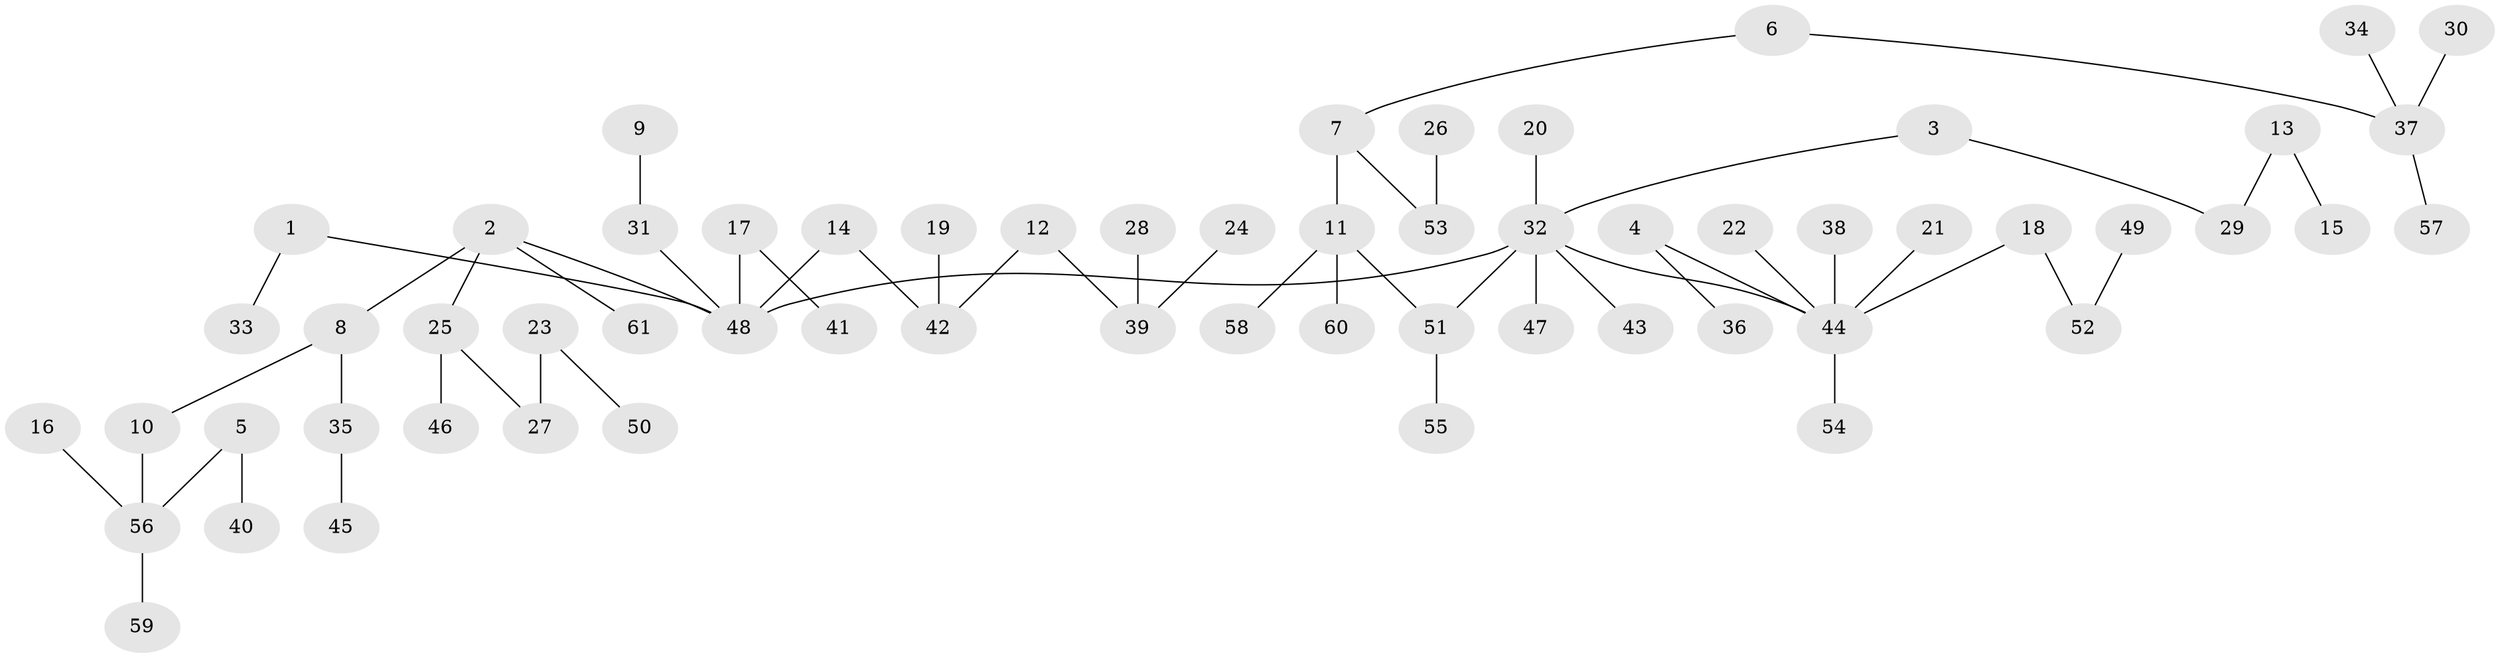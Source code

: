 // original degree distribution, {5: 0.049586776859504134, 8: 0.024793388429752067, 3: 0.11570247933884298, 2: 0.23140495867768596, 4: 0.049586776859504134, 1: 0.5289256198347108}
// Generated by graph-tools (version 1.1) at 2025/37/03/04/25 23:37:23]
// undirected, 61 vertices, 60 edges
graph export_dot {
  node [color=gray90,style=filled];
  1;
  2;
  3;
  4;
  5;
  6;
  7;
  8;
  9;
  10;
  11;
  12;
  13;
  14;
  15;
  16;
  17;
  18;
  19;
  20;
  21;
  22;
  23;
  24;
  25;
  26;
  27;
  28;
  29;
  30;
  31;
  32;
  33;
  34;
  35;
  36;
  37;
  38;
  39;
  40;
  41;
  42;
  43;
  44;
  45;
  46;
  47;
  48;
  49;
  50;
  51;
  52;
  53;
  54;
  55;
  56;
  57;
  58;
  59;
  60;
  61;
  1 -- 33 [weight=1.0];
  1 -- 48 [weight=1.0];
  2 -- 8 [weight=1.0];
  2 -- 25 [weight=1.0];
  2 -- 48 [weight=1.0];
  2 -- 61 [weight=1.0];
  3 -- 29 [weight=1.0];
  3 -- 32 [weight=1.0];
  4 -- 36 [weight=1.0];
  4 -- 44 [weight=1.0];
  5 -- 40 [weight=1.0];
  5 -- 56 [weight=1.0];
  6 -- 7 [weight=1.0];
  6 -- 37 [weight=1.0];
  7 -- 11 [weight=1.0];
  7 -- 53 [weight=1.0];
  8 -- 10 [weight=1.0];
  8 -- 35 [weight=1.0];
  9 -- 31 [weight=1.0];
  10 -- 56 [weight=1.0];
  11 -- 51 [weight=1.0];
  11 -- 58 [weight=1.0];
  11 -- 60 [weight=1.0];
  12 -- 39 [weight=1.0];
  12 -- 42 [weight=1.0];
  13 -- 15 [weight=1.0];
  13 -- 29 [weight=1.0];
  14 -- 42 [weight=1.0];
  14 -- 48 [weight=1.0];
  16 -- 56 [weight=1.0];
  17 -- 41 [weight=1.0];
  17 -- 48 [weight=1.0];
  18 -- 44 [weight=1.0];
  18 -- 52 [weight=1.0];
  19 -- 42 [weight=1.0];
  20 -- 32 [weight=1.0];
  21 -- 44 [weight=1.0];
  22 -- 44 [weight=1.0];
  23 -- 27 [weight=1.0];
  23 -- 50 [weight=1.0];
  24 -- 39 [weight=1.0];
  25 -- 27 [weight=1.0];
  25 -- 46 [weight=1.0];
  26 -- 53 [weight=1.0];
  28 -- 39 [weight=1.0];
  30 -- 37 [weight=1.0];
  31 -- 48 [weight=1.0];
  32 -- 43 [weight=1.0];
  32 -- 44 [weight=1.0];
  32 -- 47 [weight=1.0];
  32 -- 48 [weight=1.0];
  32 -- 51 [weight=1.0];
  34 -- 37 [weight=1.0];
  35 -- 45 [weight=1.0];
  37 -- 57 [weight=1.0];
  38 -- 44 [weight=1.0];
  44 -- 54 [weight=1.0];
  49 -- 52 [weight=1.0];
  51 -- 55 [weight=1.0];
  56 -- 59 [weight=1.0];
}
